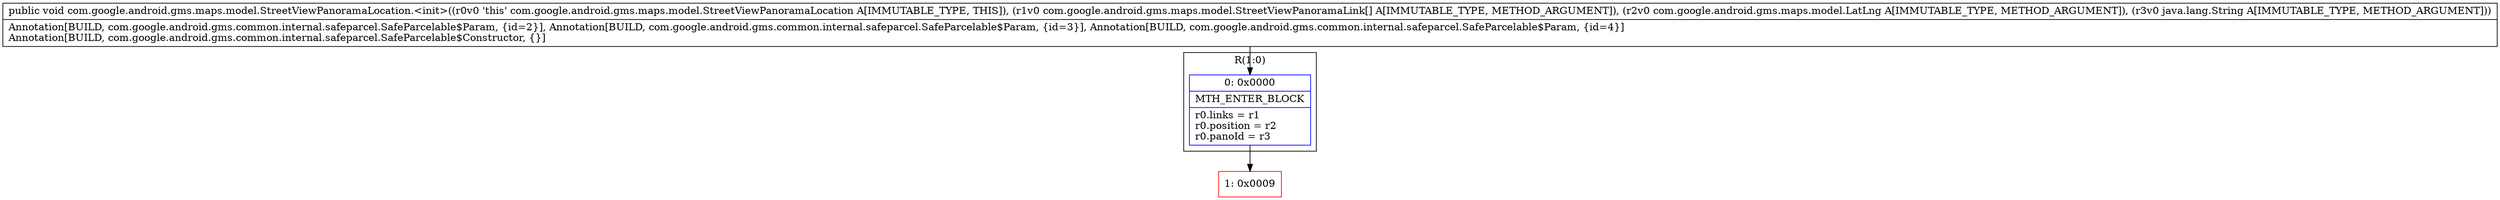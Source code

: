 digraph "CFG forcom.google.android.gms.maps.model.StreetViewPanoramaLocation.\<init\>([Lcom\/google\/android\/gms\/maps\/model\/StreetViewPanoramaLink;Lcom\/google\/android\/gms\/maps\/model\/LatLng;Ljava\/lang\/String;)V" {
subgraph cluster_Region_345395555 {
label = "R(1:0)";
node [shape=record,color=blue];
Node_0 [shape=record,label="{0\:\ 0x0000|MTH_ENTER_BLOCK\l|r0.links = r1\lr0.position = r2\lr0.panoId = r3\l}"];
}
Node_1 [shape=record,color=red,label="{1\:\ 0x0009}"];
MethodNode[shape=record,label="{public void com.google.android.gms.maps.model.StreetViewPanoramaLocation.\<init\>((r0v0 'this' com.google.android.gms.maps.model.StreetViewPanoramaLocation A[IMMUTABLE_TYPE, THIS]), (r1v0 com.google.android.gms.maps.model.StreetViewPanoramaLink[] A[IMMUTABLE_TYPE, METHOD_ARGUMENT]), (r2v0 com.google.android.gms.maps.model.LatLng A[IMMUTABLE_TYPE, METHOD_ARGUMENT]), (r3v0 java.lang.String A[IMMUTABLE_TYPE, METHOD_ARGUMENT]))  | Annotation[BUILD, com.google.android.gms.common.internal.safeparcel.SafeParcelable$Param, \{id=2\}], Annotation[BUILD, com.google.android.gms.common.internal.safeparcel.SafeParcelable$Param, \{id=3\}], Annotation[BUILD, com.google.android.gms.common.internal.safeparcel.SafeParcelable$Param, \{id=4\}]\lAnnotation[BUILD, com.google.android.gms.common.internal.safeparcel.SafeParcelable$Constructor, \{\}]\l}"];
MethodNode -> Node_0;
Node_0 -> Node_1;
}

